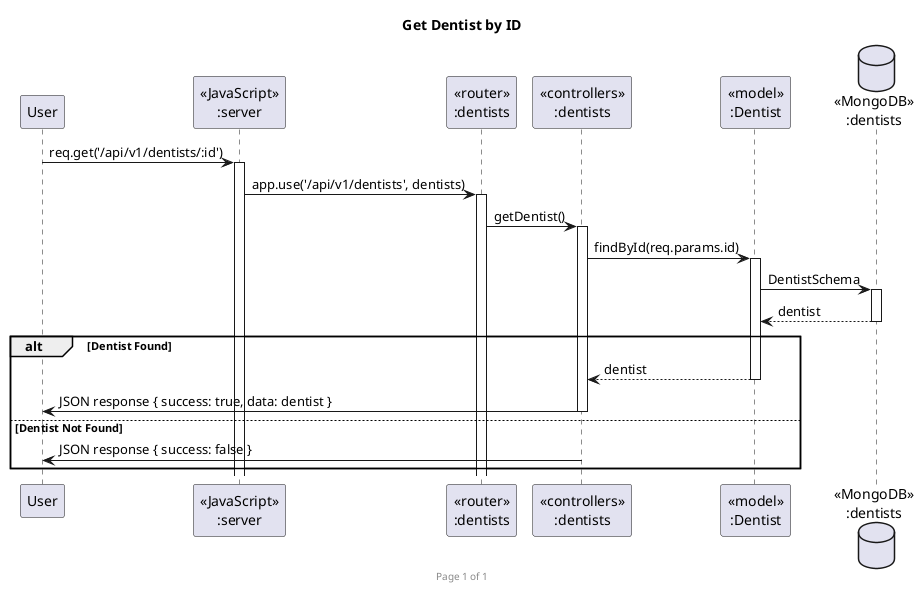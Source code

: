 @startuml Get Dentist (GET)

footer Page %page% of %lastpage%
title "Get Dentist by ID"

participant "User" as user
participant "<<JavaScript>>\n:server" as server
participant "<<router>>\n:dentists" as routerDentists
participant "<<controllers>>\n:dentists" as controllersDentists
participant "<<model>>\n:Dentist" as modelDentist
database "<<MongoDB>>\n:dentists" as DentistsDatabase

user -> server ++ : req.get('/api/v1/dentists/:id')
server -> routerDentists ++ : app.use('/api/v1/dentists', dentists)
routerDentists -> controllersDentists ++ : getDentist()
controllersDentists -> modelDentist ++ : findById(req.params.id)
modelDentist -> DentistsDatabase ++ : DentistSchema
DentistsDatabase --> modelDentist -- : dentist

alt Dentist Found
    controllersDentists <-- modelDentist -- : dentist
    controllersDentists -> user -- : JSON response { success: true, data: dentist }
else Dentist Not Found
    controllersDentists -> user -- : JSON response { success: false }
end

@enduml
